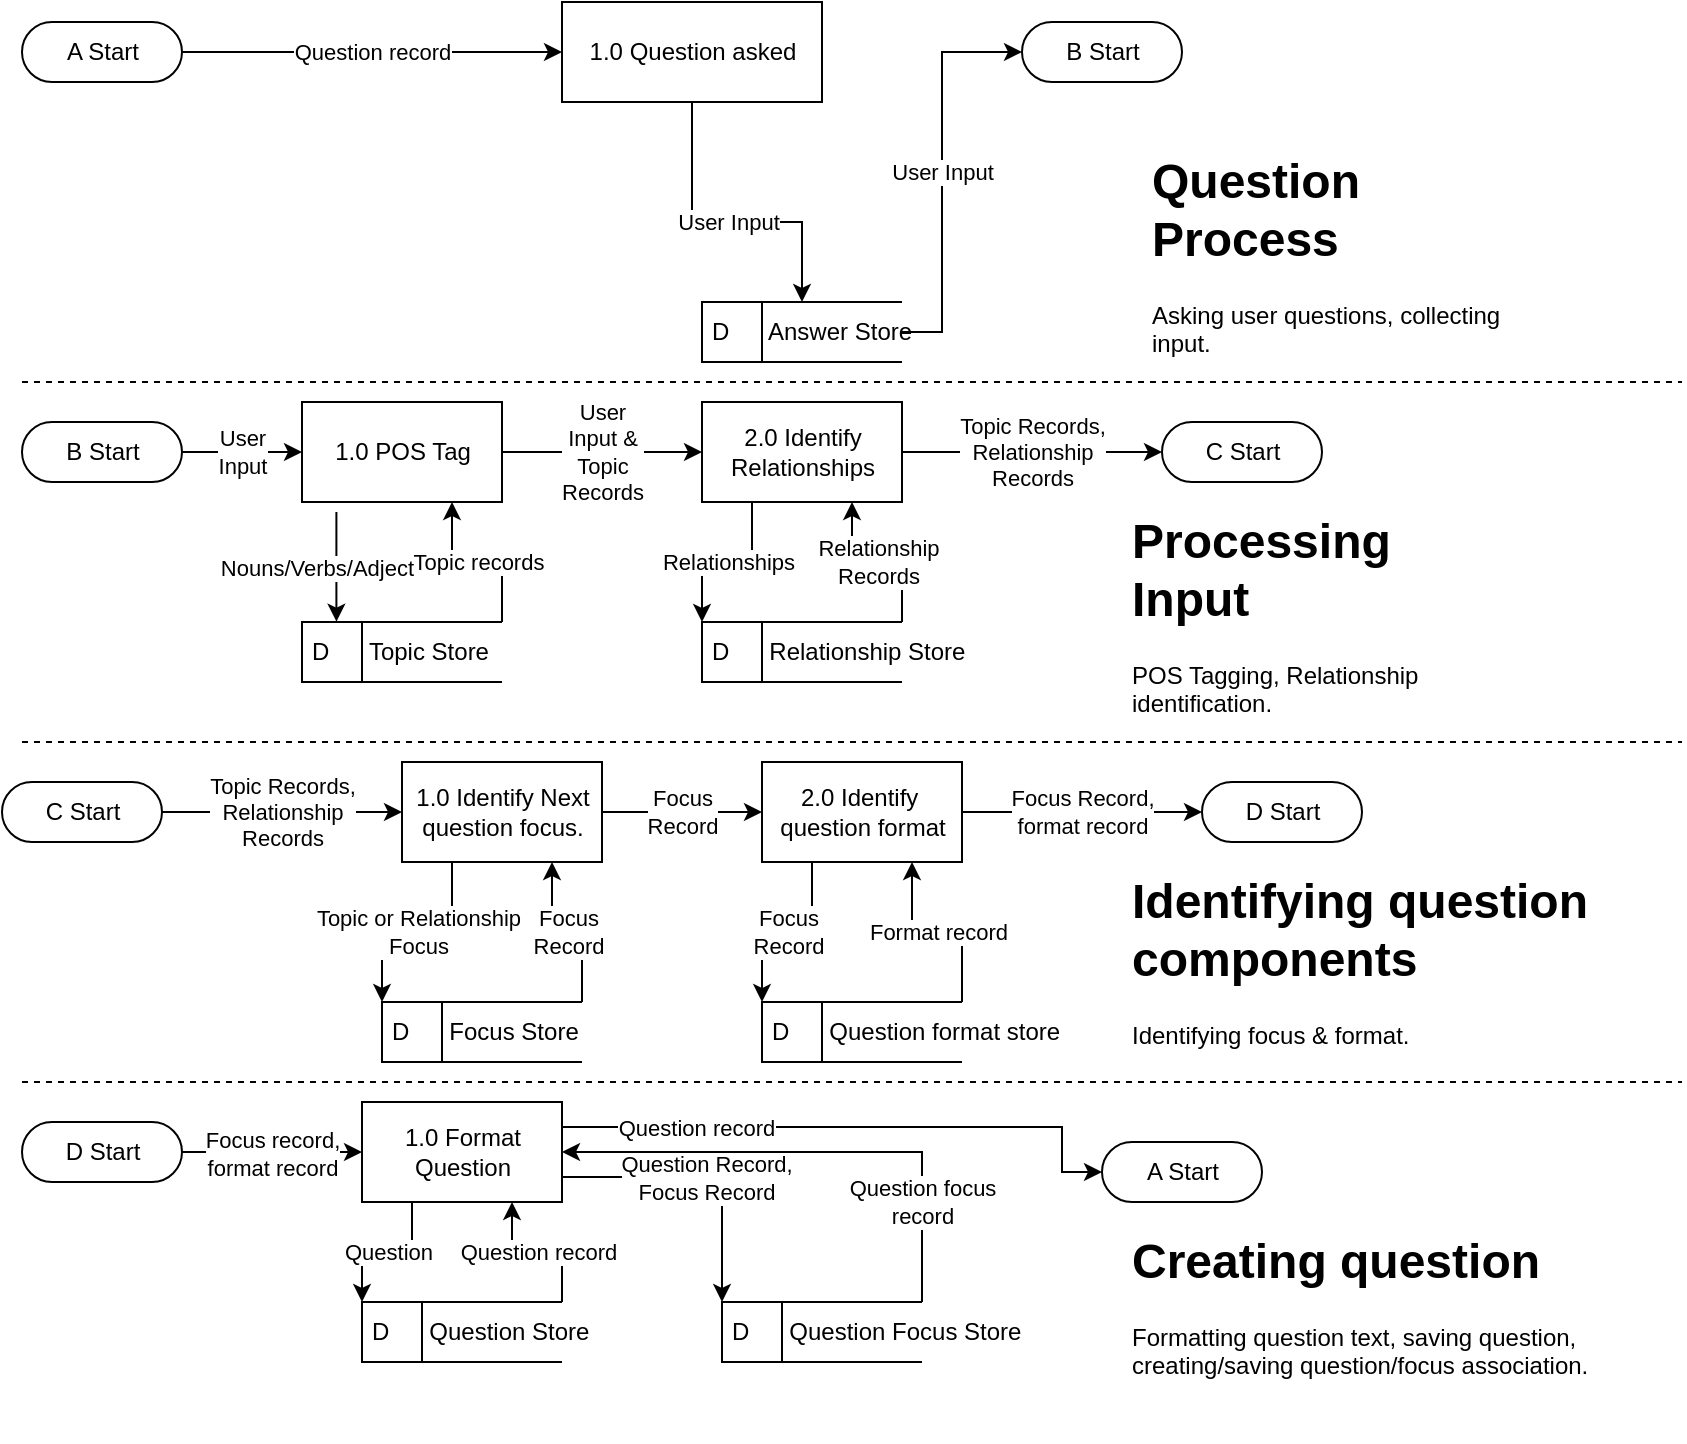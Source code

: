 <mxfile version="14.2.4" type="embed">
    <diagram id="OwgzKi6Y6mBWUi-YpJGK" name="Page-1">
        <mxGraphModel dx="1070" dy="961" grid="1" gridSize="10" guides="1" tooltips="1" connect="1" arrows="1" fold="1" page="1" pageScale="1" pageWidth="850" pageHeight="1100" math="0" shadow="0">
            <root>
                <mxCell id="0"/>
                <mxCell id="1" parent="0"/>
                <mxCell id="126" value="Question record" style="edgeStyle=orthogonalEdgeStyle;rounded=0;orthogonalLoop=1;jettySize=auto;html=1;exitX=1;exitY=0.5;exitDx=0;exitDy=0;exitPerimeter=0;entryX=0;entryY=0.5;entryDx=0;entryDy=0;" edge="1" parent="1" source="14" target="18">
                    <mxGeometry relative="1" as="geometry"/>
                </mxCell>
                <mxCell id="14" value="A Start" style="html=1;dashed=0;whitespace=wrap;shape=mxgraph.dfd.start" parent="1" vertex="1">
                    <mxGeometry x="10" y="20" width="80" height="30" as="geometry"/>
                </mxCell>
                <mxCell id="73" value="User Input" style="edgeStyle=orthogonalEdgeStyle;rounded=0;orthogonalLoop=1;jettySize=auto;html=1;exitX=0.5;exitY=1;exitDx=0;exitDy=0;entryX=0.5;entryY=0;entryDx=0;entryDy=0;" edge="1" parent="1" source="18" target="72">
                    <mxGeometry relative="1" as="geometry">
                        <Array as="points">
                            <mxPoint x="345" y="120"/>
                            <mxPoint x="400" y="120"/>
                        </Array>
                    </mxGeometry>
                </mxCell>
                <mxCell id="18" value="1.0 Question asked" style="html=1;dashed=0;whitespace=wrap;" parent="1" vertex="1">
                    <mxGeometry x="280" y="10" width="130" height="50" as="geometry"/>
                </mxCell>
                <mxCell id="42" value="" style="endArrow=none;dashed=1;html=1;" parent="1" edge="1">
                    <mxGeometry width="50" height="50" relative="1" as="geometry">
                        <mxPoint x="10" y="200" as="sourcePoint"/>
                        <mxPoint x="840" y="200" as="targetPoint"/>
                    </mxGeometry>
                </mxCell>
                <mxCell id="49" value="Topic Records,&lt;br&gt;Relationship&lt;br&gt;Records" style="edgeStyle=orthogonalEdgeStyle;rounded=0;orthogonalLoop=1;jettySize=auto;html=1;exitX=1;exitY=0.5;exitDx=0;exitDy=0;exitPerimeter=0;entryX=0;entryY=0.5;entryDx=0;entryDy=0;" parent="1" source="45" target="60" edge="1">
                    <mxGeometry relative="1" as="geometry">
                        <mxPoint x="110" y="415" as="targetPoint"/>
                    </mxGeometry>
                </mxCell>
                <mxCell id="45" value="C Start" style="html=1;dashed=0;whitespace=wrap;shape=mxgraph.dfd.start" parent="1" vertex="1">
                    <mxGeometry y="400" width="80" height="30" as="geometry"/>
                </mxCell>
                <mxCell id="56" value="&lt;h1&gt;Identifying question components&lt;/h1&gt;&lt;div&gt;Identifying focus &amp;amp; format.&lt;/div&gt;" style="text;html=1;strokeColor=none;fillColor=none;spacing=5;spacingTop=-20;whiteSpace=wrap;overflow=hidden;rounded=0;" vertex="1" parent="1">
                    <mxGeometry x="560" y="440" width="240" height="110" as="geometry"/>
                </mxCell>
                <mxCell id="75" value="Focus&lt;br&gt;Record" style="edgeStyle=orthogonalEdgeStyle;rounded=0;orthogonalLoop=1;jettySize=auto;html=1;exitX=1;exitY=0.5;exitDx=0;exitDy=0;entryX=0;entryY=0.5;entryDx=0;entryDy=0;" edge="1" parent="1" source="60" target="62">
                    <mxGeometry relative="1" as="geometry"/>
                </mxCell>
                <mxCell id="113" value="Topic or Relationship&lt;br&gt;Focus" style="edgeStyle=orthogonalEdgeStyle;rounded=0;orthogonalLoop=1;jettySize=auto;html=1;exitX=0.25;exitY=1;exitDx=0;exitDy=0;entryX=0;entryY=0;entryDx=0;entryDy=0;" edge="1" parent="1" source="60" target="77">
                    <mxGeometry relative="1" as="geometry"/>
                </mxCell>
                <mxCell id="60" value="1.0 Identify Next&lt;br&gt;question focus." style="html=1;dashed=0;whitespace=wrap;" vertex="1" parent="1">
                    <mxGeometry x="200" y="390" width="100" height="50" as="geometry"/>
                </mxCell>
                <mxCell id="76" value="Focus Record,&lt;br&gt;format record" style="edgeStyle=orthogonalEdgeStyle;rounded=0;orthogonalLoop=1;jettySize=auto;html=1;exitX=1;exitY=0.5;exitDx=0;exitDy=0;entryX=0;entryY=0.5;entryDx=0;entryDy=0;entryPerimeter=0;" edge="1" parent="1" source="62" target="140">
                    <mxGeometry relative="1" as="geometry">
                        <mxPoint x="580" y="415" as="targetPoint"/>
                    </mxGeometry>
                </mxCell>
                <mxCell id="155" value="Focus&lt;br&gt;Record" style="edgeStyle=orthogonalEdgeStyle;rounded=0;orthogonalLoop=1;jettySize=auto;html=1;exitX=0.25;exitY=1;exitDx=0;exitDy=0;entryX=0;entryY=0;entryDx=0;entryDy=0;" edge="1" parent="1" source="62" target="154">
                    <mxGeometry relative="1" as="geometry"/>
                </mxCell>
                <mxCell id="62" value="2.0 Identify&amp;nbsp;&lt;br&gt;question format" style="html=1;dashed=0;whitespace=wrap;" vertex="1" parent="1">
                    <mxGeometry x="380" y="390" width="100" height="50" as="geometry"/>
                </mxCell>
                <mxCell id="74" value="User Input" style="edgeStyle=orthogonalEdgeStyle;rounded=0;orthogonalLoop=1;jettySize=auto;html=1;exitX=1;exitY=0.5;exitDx=0;exitDy=0;" edge="1" parent="1" source="72">
                    <mxGeometry relative="1" as="geometry">
                        <mxPoint x="510" y="35" as="targetPoint"/>
                        <Array as="points">
                            <mxPoint x="470" y="175"/>
                            <mxPoint x="470" y="35"/>
                        </Array>
                    </mxGeometry>
                </mxCell>
                <mxCell id="72" value="D&amp;nbsp; &amp;nbsp; &amp;nbsp; Answer Store" style="html=1;dashed=0;whitespace=wrap;shape=mxgraph.dfd.dataStoreID;align=left;spacingLeft=3;points=[[0,0],[0.5,0],[1,0],[0,0.5],[1,0.5],[0,1],[0.5,1],[1,1]];" vertex="1" parent="1">
                    <mxGeometry x="350" y="160" width="100" height="30" as="geometry"/>
                </mxCell>
                <mxCell id="114" value="Focus&lt;br&gt;Record" style="edgeStyle=orthogonalEdgeStyle;rounded=0;orthogonalLoop=1;jettySize=auto;html=1;exitX=1;exitY=0;exitDx=0;exitDy=0;entryX=0.75;entryY=1;entryDx=0;entryDy=0;" edge="1" parent="1" source="77" target="60">
                    <mxGeometry relative="1" as="geometry"/>
                </mxCell>
                <mxCell id="77" value="D&amp;nbsp; &amp;nbsp; &amp;nbsp; Focus Store" style="html=1;dashed=0;whitespace=wrap;shape=mxgraph.dfd.dataStoreID;align=left;spacingLeft=3;points=[[0,0],[0.5,0],[1,0],[0,0.5],[1,0.5],[0,1],[0.5,1],[1,1]];" vertex="1" parent="1">
                    <mxGeometry x="190" y="510" width="100" height="30" as="geometry"/>
                </mxCell>
                <mxCell id="81" value="" style="endArrow=none;dashed=1;html=1;" edge="1" parent="1">
                    <mxGeometry width="50" height="50" relative="1" as="geometry">
                        <mxPoint x="10" y="550" as="sourcePoint"/>
                        <mxPoint x="840" y="550" as="targetPoint"/>
                    </mxGeometry>
                </mxCell>
                <mxCell id="91" value="" style="endArrow=none;dashed=1;html=1;" edge="1" parent="1">
                    <mxGeometry width="50" height="50" relative="1" as="geometry">
                        <mxPoint x="10" y="380" as="sourcePoint"/>
                        <mxPoint x="840" y="380" as="targetPoint"/>
                    </mxGeometry>
                </mxCell>
                <mxCell id="96" value="User&lt;br&gt;Input" style="edgeStyle=orthogonalEdgeStyle;rounded=0;orthogonalLoop=1;jettySize=auto;html=1;exitX=1;exitY=0.5;exitDx=0;exitDy=0;exitPerimeter=0;entryX=0;entryY=0.5;entryDx=0;entryDy=0;" edge="1" parent="1" source="92" target="95">
                    <mxGeometry relative="1" as="geometry"/>
                </mxCell>
                <mxCell id="92" value="B Start" style="html=1;dashed=0;whitespace=wrap;shape=mxgraph.dfd.start" vertex="1" parent="1">
                    <mxGeometry x="10" y="220" width="80" height="30" as="geometry"/>
                </mxCell>
                <mxCell id="98" value="Nouns/Verbs/Adjectives" style="edgeStyle=orthogonalEdgeStyle;rounded=0;orthogonalLoop=1;jettySize=auto;html=1;exitX=0.172;exitY=1.1;exitDx=0;exitDy=0;entryX=0.172;entryY=-0.006;entryDx=0;entryDy=0;exitPerimeter=0;entryPerimeter=0;" edge="1" parent="1" source="95" target="97">
                    <mxGeometry relative="1" as="geometry"/>
                </mxCell>
                <mxCell id="101" value="User&lt;br&gt;Input &amp;amp;&lt;br&gt;Topic&lt;br&gt;Records" style="edgeStyle=orthogonalEdgeStyle;rounded=0;orthogonalLoop=1;jettySize=auto;html=1;exitX=1;exitY=0.5;exitDx=0;exitDy=0;entryX=0;entryY=0.5;entryDx=0;entryDy=0;" edge="1" parent="1" source="95" target="99">
                    <mxGeometry relative="1" as="geometry"/>
                </mxCell>
                <mxCell id="95" value="1.0 POS Tag" style="html=1;dashed=0;whitespace=wrap;" vertex="1" parent="1">
                    <mxGeometry x="150" y="210" width="100" height="50" as="geometry"/>
                </mxCell>
                <mxCell id="100" value="Topic records" style="edgeStyle=orthogonalEdgeStyle;rounded=0;orthogonalLoop=1;jettySize=auto;html=1;exitX=1;exitY=0;exitDx=0;exitDy=0;entryX=0.75;entryY=1;entryDx=0;entryDy=0;" edge="1" parent="1" source="97" target="95">
                    <mxGeometry relative="1" as="geometry"/>
                </mxCell>
                <mxCell id="97" value="D&amp;nbsp; &amp;nbsp; &amp;nbsp; Topic Store" style="html=1;dashed=0;whitespace=wrap;shape=mxgraph.dfd.dataStoreID;align=left;spacingLeft=3;points=[[0,0],[0.5,0],[1,0],[0,0.5],[1,0.5],[0,1],[0.5,1],[1,1]];" vertex="1" parent="1">
                    <mxGeometry x="150" y="320" width="100" height="30" as="geometry"/>
                </mxCell>
                <mxCell id="103" value="Relationships" style="edgeStyle=orthogonalEdgeStyle;rounded=0;orthogonalLoop=1;jettySize=auto;html=1;exitX=0.25;exitY=1;exitDx=0;exitDy=0;entryX=0;entryY=0;entryDx=0;entryDy=0;" edge="1" parent="1" source="99" target="102">
                    <mxGeometry relative="1" as="geometry"/>
                </mxCell>
                <mxCell id="110" value="Topic Records,&lt;br&gt;Relationship&lt;br&gt;Records" style="edgeStyle=orthogonalEdgeStyle;rounded=0;orthogonalLoop=1;jettySize=auto;html=1;exitX=1;exitY=0.5;exitDx=0;exitDy=0;" edge="1" parent="1" source="99" target="109">
                    <mxGeometry relative="1" as="geometry"/>
                </mxCell>
                <mxCell id="99" value="2.0 Identify&lt;br&gt;Relationships" style="html=1;dashed=0;whitespace=wrap;" vertex="1" parent="1">
                    <mxGeometry x="350" y="210" width="100" height="50" as="geometry"/>
                </mxCell>
                <mxCell id="104" value="Relationship&lt;br&gt;Records" style="edgeStyle=orthogonalEdgeStyle;rounded=0;orthogonalLoop=1;jettySize=auto;html=1;exitX=1;exitY=0;exitDx=0;exitDy=0;entryX=0.75;entryY=1;entryDx=0;entryDy=0;" edge="1" parent="1" source="102" target="99">
                    <mxGeometry relative="1" as="geometry"/>
                </mxCell>
                <mxCell id="102" value="D&amp;nbsp; &amp;nbsp; &amp;nbsp; Relationship Store" style="html=1;dashed=0;whitespace=wrap;shape=mxgraph.dfd.dataStoreID;align=left;spacingLeft=3;points=[[0,0],[0.5,0],[1,0],[0,0.5],[1,0.5],[0,1],[0.5,1],[1,1]];" vertex="1" parent="1">
                    <mxGeometry x="350" y="320" width="100" height="30" as="geometry"/>
                </mxCell>
                <mxCell id="106" value="B Start" style="html=1;dashed=0;whitespace=wrap;shape=mxgraph.dfd.start" vertex="1" parent="1">
                    <mxGeometry x="510" y="20" width="80" height="30" as="geometry"/>
                </mxCell>
                <mxCell id="108" value="&lt;h1&gt;Question Process&lt;/h1&gt;&lt;p&gt;Asking user questions, collecting input.&lt;/p&gt;" style="text;html=1;strokeColor=none;fillColor=none;spacing=5;spacingTop=-20;whiteSpace=wrap;overflow=hidden;rounded=0;" vertex="1" parent="1">
                    <mxGeometry x="570" y="80" width="190" height="120" as="geometry"/>
                </mxCell>
                <mxCell id="109" value="C Start" style="html=1;dashed=0;whitespace=wrap;shape=mxgraph.dfd.start" vertex="1" parent="1">
                    <mxGeometry x="580" y="220" width="80" height="30" as="geometry"/>
                </mxCell>
                <mxCell id="111" value="&lt;h1&gt;Processing Input&lt;/h1&gt;&lt;div&gt;POS Tagging, Relationship identification.&lt;/div&gt;" style="text;html=1;strokeColor=none;fillColor=none;spacing=5;spacingTop=-20;whiteSpace=wrap;overflow=hidden;rounded=0;" vertex="1" parent="1">
                    <mxGeometry x="560" y="260" width="190" height="120" as="geometry"/>
                </mxCell>
                <mxCell id="140" value="D Start" style="html=1;dashed=0;whitespace=wrap;shape=mxgraph.dfd.start" vertex="1" parent="1">
                    <mxGeometry x="600" y="400" width="80" height="30" as="geometry"/>
                </mxCell>
                <mxCell id="142" value="Focus record,&lt;br&gt;format record" style="edgeStyle=orthogonalEdgeStyle;rounded=0;orthogonalLoop=1;jettySize=auto;html=1;exitX=1;exitY=0.5;exitDx=0;exitDy=0;exitPerimeter=0;" edge="1" parent="1" source="141">
                    <mxGeometry relative="1" as="geometry">
                        <mxPoint x="180" y="585" as="targetPoint"/>
                    </mxGeometry>
                </mxCell>
                <mxCell id="141" value="D Start" style="html=1;dashed=0;whitespace=wrap;shape=mxgraph.dfd.start" vertex="1" parent="1">
                    <mxGeometry x="10" y="570" width="80" height="30" as="geometry"/>
                </mxCell>
                <mxCell id="145" value="Question" style="edgeStyle=orthogonalEdgeStyle;rounded=0;orthogonalLoop=1;jettySize=auto;html=1;exitX=0.25;exitY=1;exitDx=0;exitDy=0;entryX=0;entryY=0;entryDx=0;entryDy=0;" edge="1" parent="1" source="143" target="144">
                    <mxGeometry relative="1" as="geometry"/>
                </mxCell>
                <mxCell id="149" value="Question Record,&lt;br&gt;Focus Record" style="edgeStyle=orthogonalEdgeStyle;rounded=0;orthogonalLoop=1;jettySize=auto;html=1;exitX=1;exitY=0.75;exitDx=0;exitDy=0;entryX=0;entryY=0;entryDx=0;entryDy=0;" edge="1" parent="1" source="143" target="148">
                    <mxGeometry relative="1" as="geometry"/>
                </mxCell>
                <mxCell id="152" value="Question record" style="edgeStyle=orthogonalEdgeStyle;rounded=0;orthogonalLoop=1;jettySize=auto;html=1;exitX=1;exitY=0.25;exitDx=0;exitDy=0;entryX=0;entryY=0.5;entryDx=0;entryDy=0;entryPerimeter=0;" edge="1" parent="1" source="143" target="151">
                    <mxGeometry x="-0.543" relative="1" as="geometry">
                        <Array as="points">
                            <mxPoint x="530" y="573"/>
                        </Array>
                        <mxPoint as="offset"/>
                    </mxGeometry>
                </mxCell>
                <mxCell id="143" value="1.0 Format&lt;br&gt;Question" style="html=1;dashed=0;whitespace=wrap;" vertex="1" parent="1">
                    <mxGeometry x="180" y="560" width="100" height="50" as="geometry"/>
                </mxCell>
                <mxCell id="146" value="Question record" style="edgeStyle=orthogonalEdgeStyle;rounded=0;orthogonalLoop=1;jettySize=auto;html=1;exitX=1;exitY=0;exitDx=0;exitDy=0;entryX=0.75;entryY=1;entryDx=0;entryDy=0;" edge="1" parent="1" source="144" target="143">
                    <mxGeometry relative="1" as="geometry"/>
                </mxCell>
                <mxCell id="144" value="D&amp;nbsp; &amp;nbsp; &amp;nbsp; Question Store" style="html=1;dashed=0;whitespace=wrap;shape=mxgraph.dfd.dataStoreID;align=left;spacingLeft=3;points=[[0,0],[0.5,0],[1,0],[0,0.5],[1,0.5],[0,1],[0.5,1],[1,1]];" vertex="1" parent="1">
                    <mxGeometry x="180" y="660" width="100" height="30" as="geometry"/>
                </mxCell>
                <mxCell id="150" value="Question focus&lt;br&gt;record" style="edgeStyle=orthogonalEdgeStyle;rounded=0;orthogonalLoop=1;jettySize=auto;html=1;exitX=1;exitY=0;exitDx=0;exitDy=0;entryX=1;entryY=0.5;entryDx=0;entryDy=0;" edge="1" parent="1" source="148" target="143">
                    <mxGeometry x="-0.608" relative="1" as="geometry">
                        <mxPoint as="offset"/>
                    </mxGeometry>
                </mxCell>
                <mxCell id="148" value="D&amp;nbsp; &amp;nbsp; &amp;nbsp; Question Focus Store" style="html=1;dashed=0;whitespace=wrap;shape=mxgraph.dfd.dataStoreID;align=left;spacingLeft=3;points=[[0,0],[0.5,0],[1,0],[0,0.5],[1,0.5],[0,1],[0.5,1],[1,1]];" vertex="1" parent="1">
                    <mxGeometry x="360" y="660" width="100" height="30" as="geometry"/>
                </mxCell>
                <mxCell id="151" value="A Start" style="html=1;dashed=0;whitespace=wrap;shape=mxgraph.dfd.start" vertex="1" parent="1">
                    <mxGeometry x="550" y="580" width="80" height="30" as="geometry"/>
                </mxCell>
                <mxCell id="153" value="&lt;h1&gt;Creating question&lt;/h1&gt;&lt;div&gt;Formatting question text, saving question, creating/saving question/focus association.&lt;/div&gt;" style="text;html=1;strokeColor=none;fillColor=none;spacing=5;spacingTop=-20;whiteSpace=wrap;overflow=hidden;rounded=0;" vertex="1" parent="1">
                    <mxGeometry x="560" y="620" width="240" height="110" as="geometry"/>
                </mxCell>
                <mxCell id="156" value="Format record" style="edgeStyle=orthogonalEdgeStyle;rounded=0;orthogonalLoop=1;jettySize=auto;html=1;exitX=1;exitY=0;exitDx=0;exitDy=0;entryX=0.75;entryY=1;entryDx=0;entryDy=0;" edge="1" parent="1" source="154" target="62">
                    <mxGeometry relative="1" as="geometry"/>
                </mxCell>
                <mxCell id="154" value="D&amp;nbsp; &amp;nbsp; &amp;nbsp; Question format store" style="html=1;dashed=0;whitespace=wrap;shape=mxgraph.dfd.dataStoreID;align=left;spacingLeft=3;points=[[0,0],[0.5,0],[1,0],[0,0.5],[1,0.5],[0,1],[0.5,1],[1,1]];" vertex="1" parent="1">
                    <mxGeometry x="380" y="510" width="100" height="30" as="geometry"/>
                </mxCell>
            </root>
        </mxGraphModel>
    </diagram>
</mxfile>